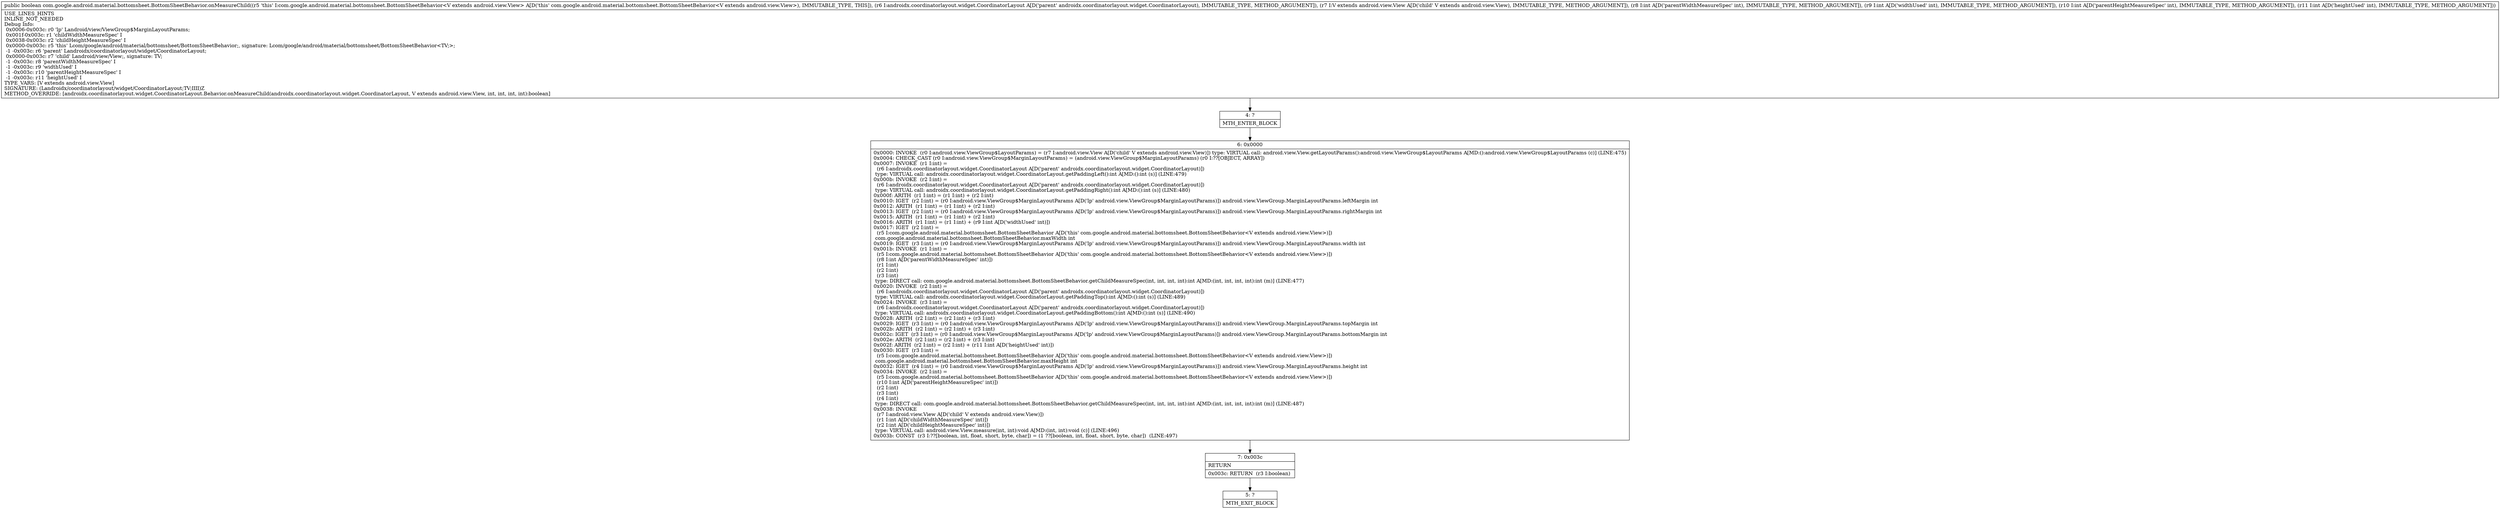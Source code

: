 digraph "CFG forcom.google.android.material.bottomsheet.BottomSheetBehavior.onMeasureChild(Landroidx\/coordinatorlayout\/widget\/CoordinatorLayout;Landroid\/view\/View;IIII)Z" {
Node_4 [shape=record,label="{4\:\ ?|MTH_ENTER_BLOCK\l}"];
Node_6 [shape=record,label="{6\:\ 0x0000|0x0000: INVOKE  (r0 I:android.view.ViewGroup$LayoutParams) = (r7 I:android.view.View A[D('child' V extends android.view.View)]) type: VIRTUAL call: android.view.View.getLayoutParams():android.view.ViewGroup$LayoutParams A[MD:():android.view.ViewGroup$LayoutParams (c)] (LINE:475)\l0x0004: CHECK_CAST (r0 I:android.view.ViewGroup$MarginLayoutParams) = (android.view.ViewGroup$MarginLayoutParams) (r0 I:??[OBJECT, ARRAY]) \l0x0007: INVOKE  (r1 I:int) = \l  (r6 I:androidx.coordinatorlayout.widget.CoordinatorLayout A[D('parent' androidx.coordinatorlayout.widget.CoordinatorLayout)])\l type: VIRTUAL call: androidx.coordinatorlayout.widget.CoordinatorLayout.getPaddingLeft():int A[MD:():int (s)] (LINE:479)\l0x000b: INVOKE  (r2 I:int) = \l  (r6 I:androidx.coordinatorlayout.widget.CoordinatorLayout A[D('parent' androidx.coordinatorlayout.widget.CoordinatorLayout)])\l type: VIRTUAL call: androidx.coordinatorlayout.widget.CoordinatorLayout.getPaddingRight():int A[MD:():int (s)] (LINE:480)\l0x000f: ARITH  (r1 I:int) = (r1 I:int) + (r2 I:int) \l0x0010: IGET  (r2 I:int) = (r0 I:android.view.ViewGroup$MarginLayoutParams A[D('lp' android.view.ViewGroup$MarginLayoutParams)]) android.view.ViewGroup.MarginLayoutParams.leftMargin int \l0x0012: ARITH  (r1 I:int) = (r1 I:int) + (r2 I:int) \l0x0013: IGET  (r2 I:int) = (r0 I:android.view.ViewGroup$MarginLayoutParams A[D('lp' android.view.ViewGroup$MarginLayoutParams)]) android.view.ViewGroup.MarginLayoutParams.rightMargin int \l0x0015: ARITH  (r1 I:int) = (r1 I:int) + (r2 I:int) \l0x0016: ARITH  (r1 I:int) = (r1 I:int) + (r9 I:int A[D('widthUsed' int)]) \l0x0017: IGET  (r2 I:int) = \l  (r5 I:com.google.android.material.bottomsheet.BottomSheetBehavior A[D('this' com.google.android.material.bottomsheet.BottomSheetBehavior\<V extends android.view.View\>)])\l com.google.android.material.bottomsheet.BottomSheetBehavior.maxWidth int \l0x0019: IGET  (r3 I:int) = (r0 I:android.view.ViewGroup$MarginLayoutParams A[D('lp' android.view.ViewGroup$MarginLayoutParams)]) android.view.ViewGroup.MarginLayoutParams.width int \l0x001b: INVOKE  (r1 I:int) = \l  (r5 I:com.google.android.material.bottomsheet.BottomSheetBehavior A[D('this' com.google.android.material.bottomsheet.BottomSheetBehavior\<V extends android.view.View\>)])\l  (r8 I:int A[D('parentWidthMeasureSpec' int)])\l  (r1 I:int)\l  (r2 I:int)\l  (r3 I:int)\l type: DIRECT call: com.google.android.material.bottomsheet.BottomSheetBehavior.getChildMeasureSpec(int, int, int, int):int A[MD:(int, int, int, int):int (m)] (LINE:477)\l0x0020: INVOKE  (r2 I:int) = \l  (r6 I:androidx.coordinatorlayout.widget.CoordinatorLayout A[D('parent' androidx.coordinatorlayout.widget.CoordinatorLayout)])\l type: VIRTUAL call: androidx.coordinatorlayout.widget.CoordinatorLayout.getPaddingTop():int A[MD:():int (s)] (LINE:489)\l0x0024: INVOKE  (r3 I:int) = \l  (r6 I:androidx.coordinatorlayout.widget.CoordinatorLayout A[D('parent' androidx.coordinatorlayout.widget.CoordinatorLayout)])\l type: VIRTUAL call: androidx.coordinatorlayout.widget.CoordinatorLayout.getPaddingBottom():int A[MD:():int (s)] (LINE:490)\l0x0028: ARITH  (r2 I:int) = (r2 I:int) + (r3 I:int) \l0x0029: IGET  (r3 I:int) = (r0 I:android.view.ViewGroup$MarginLayoutParams A[D('lp' android.view.ViewGroup$MarginLayoutParams)]) android.view.ViewGroup.MarginLayoutParams.topMargin int \l0x002b: ARITH  (r2 I:int) = (r2 I:int) + (r3 I:int) \l0x002c: IGET  (r3 I:int) = (r0 I:android.view.ViewGroup$MarginLayoutParams A[D('lp' android.view.ViewGroup$MarginLayoutParams)]) android.view.ViewGroup.MarginLayoutParams.bottomMargin int \l0x002e: ARITH  (r2 I:int) = (r2 I:int) + (r3 I:int) \l0x002f: ARITH  (r2 I:int) = (r2 I:int) + (r11 I:int A[D('heightUsed' int)]) \l0x0030: IGET  (r3 I:int) = \l  (r5 I:com.google.android.material.bottomsheet.BottomSheetBehavior A[D('this' com.google.android.material.bottomsheet.BottomSheetBehavior\<V extends android.view.View\>)])\l com.google.android.material.bottomsheet.BottomSheetBehavior.maxHeight int \l0x0032: IGET  (r4 I:int) = (r0 I:android.view.ViewGroup$MarginLayoutParams A[D('lp' android.view.ViewGroup$MarginLayoutParams)]) android.view.ViewGroup.MarginLayoutParams.height int \l0x0034: INVOKE  (r2 I:int) = \l  (r5 I:com.google.android.material.bottomsheet.BottomSheetBehavior A[D('this' com.google.android.material.bottomsheet.BottomSheetBehavior\<V extends android.view.View\>)])\l  (r10 I:int A[D('parentHeightMeasureSpec' int)])\l  (r2 I:int)\l  (r3 I:int)\l  (r4 I:int)\l type: DIRECT call: com.google.android.material.bottomsheet.BottomSheetBehavior.getChildMeasureSpec(int, int, int, int):int A[MD:(int, int, int, int):int (m)] (LINE:487)\l0x0038: INVOKE  \l  (r7 I:android.view.View A[D('child' V extends android.view.View)])\l  (r1 I:int A[D('childWidthMeasureSpec' int)])\l  (r2 I:int A[D('childHeightMeasureSpec' int)])\l type: VIRTUAL call: android.view.View.measure(int, int):void A[MD:(int, int):void (c)] (LINE:496)\l0x003b: CONST  (r3 I:??[boolean, int, float, short, byte, char]) = (1 ??[boolean, int, float, short, byte, char])  (LINE:497)\l}"];
Node_7 [shape=record,label="{7\:\ 0x003c|RETURN\l|0x003c: RETURN  (r3 I:boolean) \l}"];
Node_5 [shape=record,label="{5\:\ ?|MTH_EXIT_BLOCK\l}"];
MethodNode[shape=record,label="{public boolean com.google.android.material.bottomsheet.BottomSheetBehavior.onMeasureChild((r5 'this' I:com.google.android.material.bottomsheet.BottomSheetBehavior\<V extends android.view.View\> A[D('this' com.google.android.material.bottomsheet.BottomSheetBehavior\<V extends android.view.View\>), IMMUTABLE_TYPE, THIS]), (r6 I:androidx.coordinatorlayout.widget.CoordinatorLayout A[D('parent' androidx.coordinatorlayout.widget.CoordinatorLayout), IMMUTABLE_TYPE, METHOD_ARGUMENT]), (r7 I:V extends android.view.View A[D('child' V extends android.view.View), IMMUTABLE_TYPE, METHOD_ARGUMENT]), (r8 I:int A[D('parentWidthMeasureSpec' int), IMMUTABLE_TYPE, METHOD_ARGUMENT]), (r9 I:int A[D('widthUsed' int), IMMUTABLE_TYPE, METHOD_ARGUMENT]), (r10 I:int A[D('parentHeightMeasureSpec' int), IMMUTABLE_TYPE, METHOD_ARGUMENT]), (r11 I:int A[D('heightUsed' int), IMMUTABLE_TYPE, METHOD_ARGUMENT]))  | USE_LINES_HINTS\lINLINE_NOT_NEEDED\lDebug Info:\l  0x0006\-0x003c: r0 'lp' Landroid\/view\/ViewGroup$MarginLayoutParams;\l  0x001f\-0x003c: r1 'childWidthMeasureSpec' I\l  0x0038\-0x003c: r2 'childHeightMeasureSpec' I\l  0x0000\-0x003c: r5 'this' Lcom\/google\/android\/material\/bottomsheet\/BottomSheetBehavior;, signature: Lcom\/google\/android\/material\/bottomsheet\/BottomSheetBehavior\<TV;\>;\l  \-1 \-0x003c: r6 'parent' Landroidx\/coordinatorlayout\/widget\/CoordinatorLayout;\l  0x0000\-0x003c: r7 'child' Landroid\/view\/View;, signature: TV;\l  \-1 \-0x003c: r8 'parentWidthMeasureSpec' I\l  \-1 \-0x003c: r9 'widthUsed' I\l  \-1 \-0x003c: r10 'parentHeightMeasureSpec' I\l  \-1 \-0x003c: r11 'heightUsed' I\lTYPE_VARS: [V extends android.view.View]\lSIGNATURE: (Landroidx\/coordinatorlayout\/widget\/CoordinatorLayout;TV;IIII)Z\lMETHOD_OVERRIDE: [androidx.coordinatorlayout.widget.CoordinatorLayout.Behavior.onMeasureChild(androidx.coordinatorlayout.widget.CoordinatorLayout, V extends android.view.View, int, int, int, int):boolean]\l}"];
MethodNode -> Node_4;Node_4 -> Node_6;
Node_6 -> Node_7;
Node_7 -> Node_5;
}

